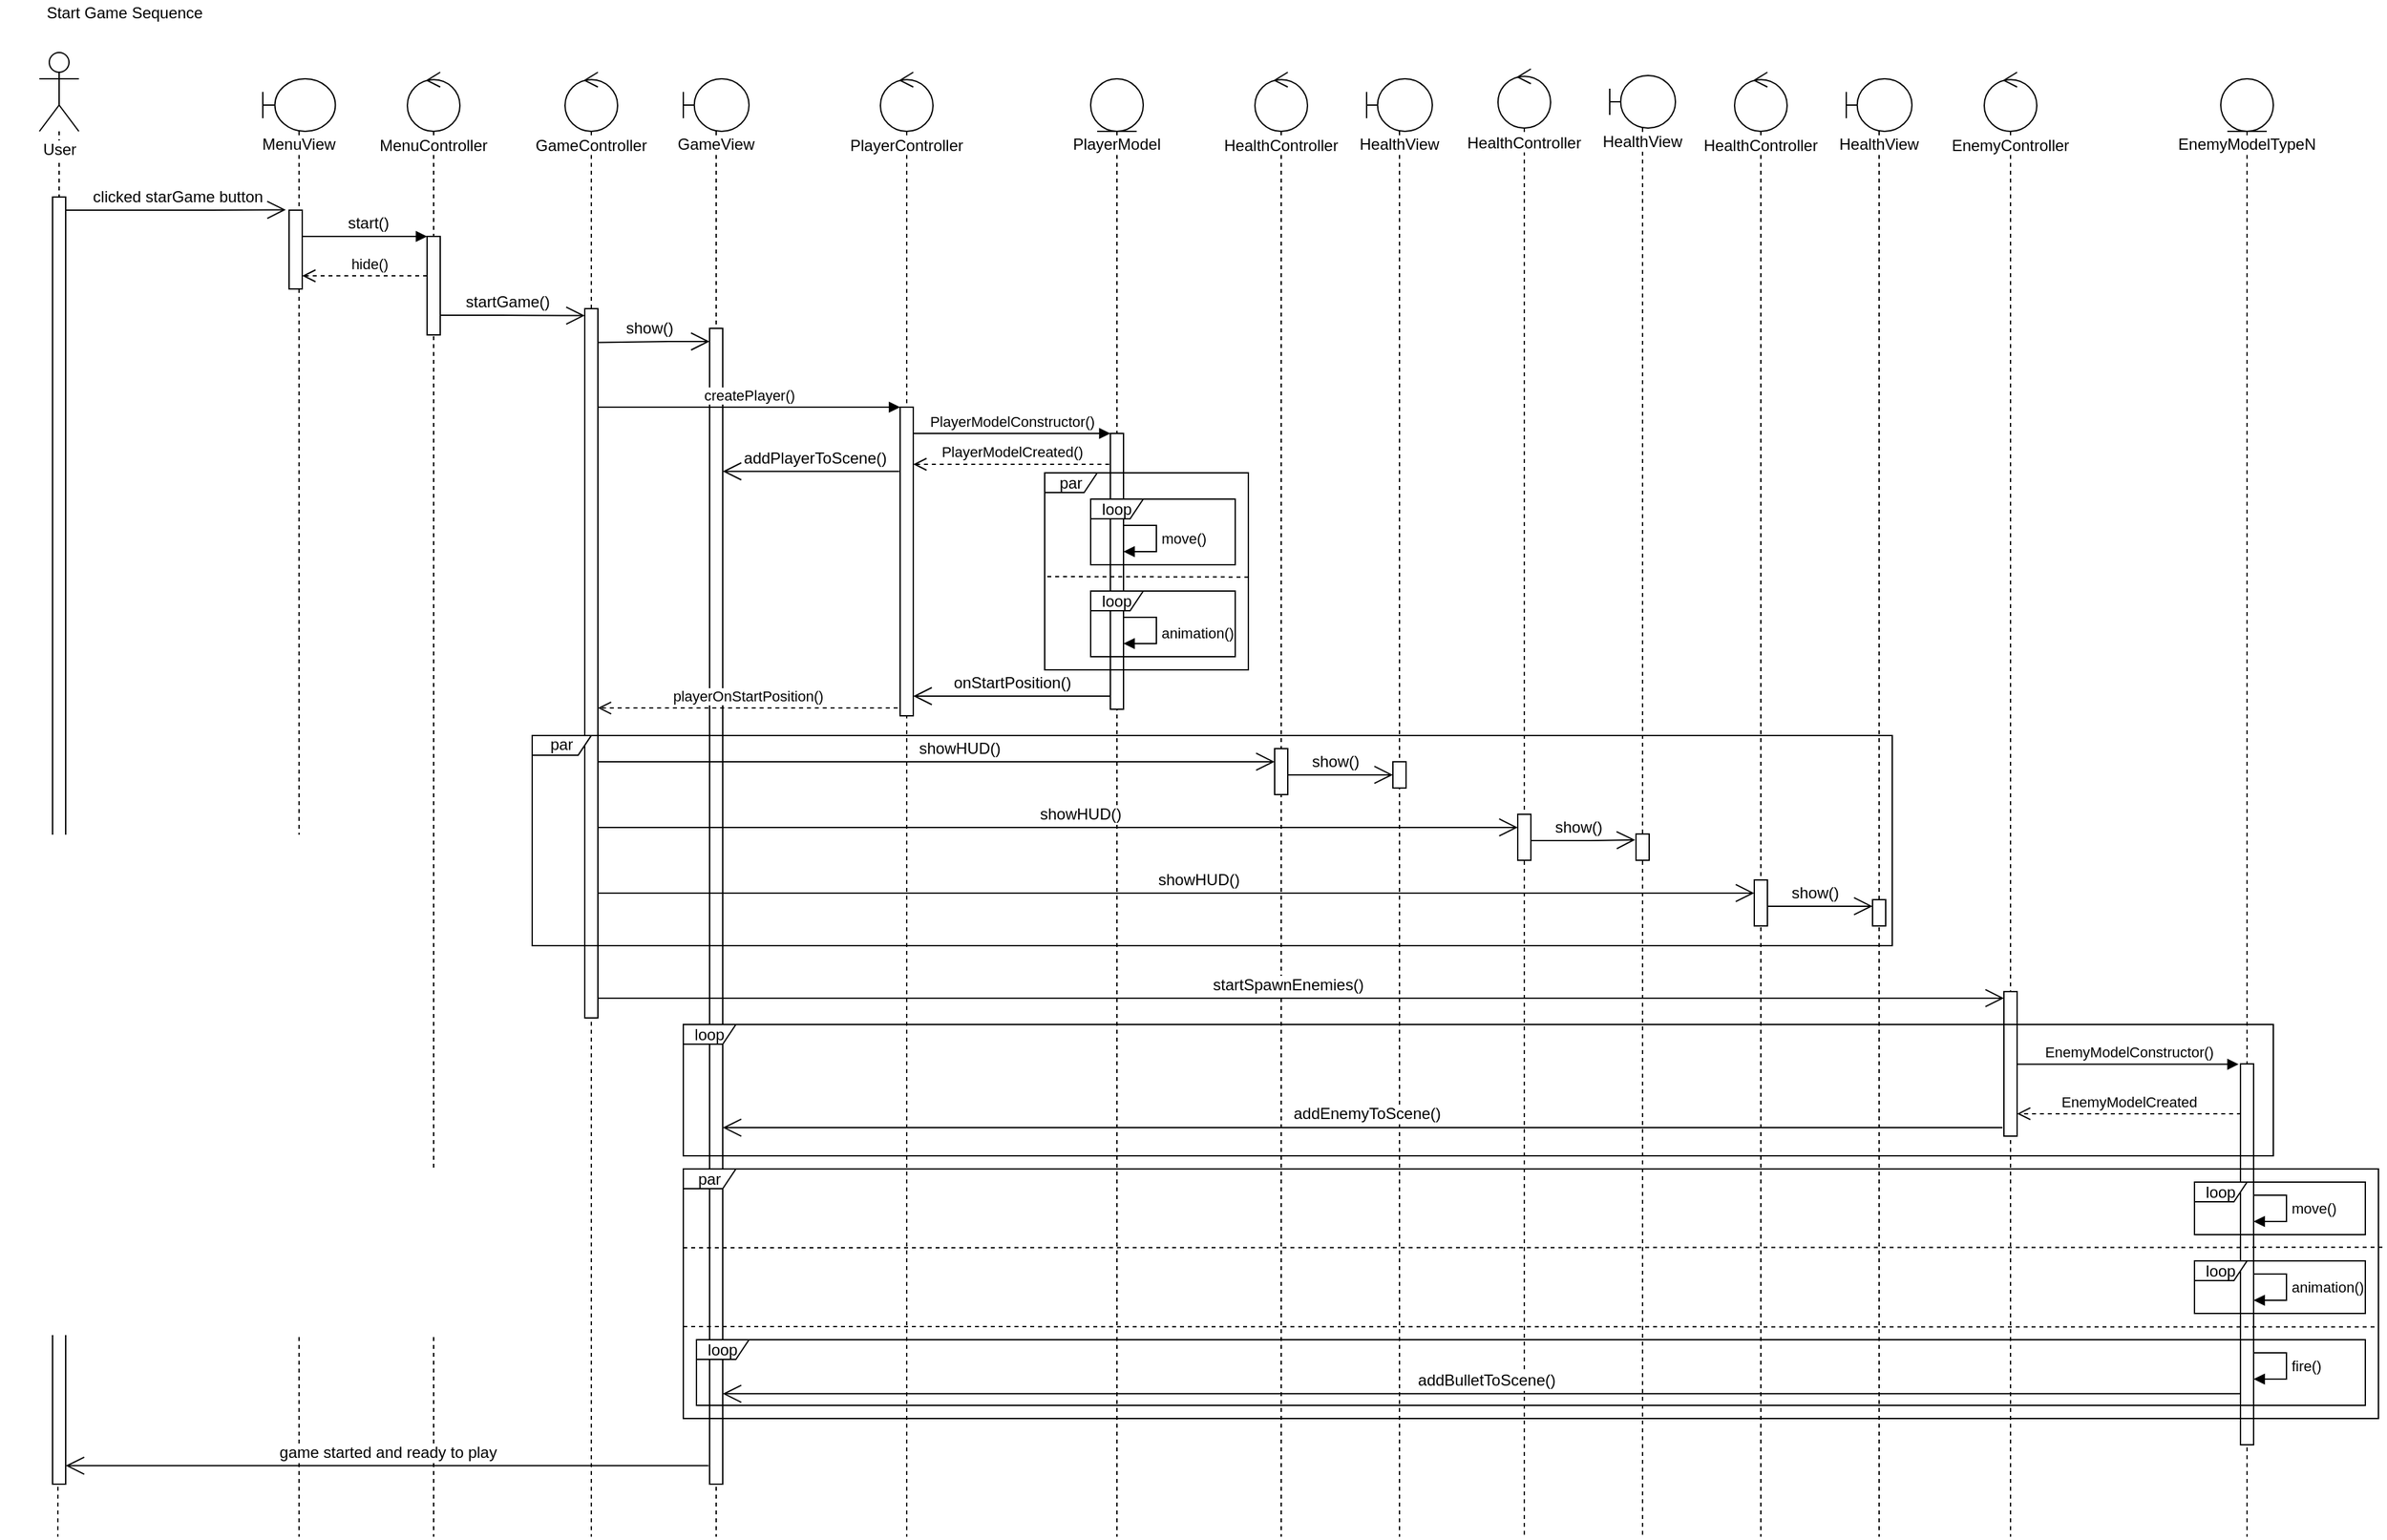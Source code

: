<mxfile version="12.9.3" type="device"><diagram id="FApLBuctHv0jkqB-U0AW" name="Page-1"><mxGraphModel dx="807" dy="2151" grid="1" gridSize="10" guides="1" tooltips="1" connect="1" arrows="1" fold="1" page="1" pageScale="1" pageWidth="2336" pageHeight="1654" math="0" shadow="0"><root><mxCell id="0"/><mxCell id="1" parent="0"/><mxCell id="b0Om3lH0AAuhC1l0Vly2-51" value="Start Game Sequence" style="text;html=1;strokeColor=none;fillColor=none;align=center;verticalAlign=middle;whiteSpace=wrap;rounded=0;" parent="1" vertex="1"><mxGeometry x="261" y="-1412" width="190" height="20" as="geometry"/></mxCell><mxCell id="b0Om3lH0AAuhC1l0Vly2-155" style="edgeStyle=orthogonalEdgeStyle;rounded=0;orthogonalLoop=1;jettySize=auto;html=1;endArrow=none;endFill=0;dashed=1;" parent="1" source="b0Om3lH0AAuhC1l0Vly2-52" edge="1"><mxGeometry relative="1" as="geometry"><mxPoint x="305" y="-242" as="targetPoint"/></mxGeometry></mxCell><mxCell id="b0Om3lH0AAuhC1l0Vly2-52" value="User" style="shape=umlActor;verticalLabelPosition=bottom;labelBackgroundColor=#ffffff;verticalAlign=top;html=1;outlineConnect=0;" parent="1" vertex="1"><mxGeometry x="291" y="-1372" width="30" height="60" as="geometry"/></mxCell><mxCell id="b0Om3lH0AAuhC1l0Vly2-157" value="MenuView" style="shape=umlLifeline;participant=umlBoundary;perimeter=lifelinePerimeter;whiteSpace=wrap;html=1;container=1;collapsible=0;recursiveResize=0;verticalAlign=top;spacingTop=36;labelBackgroundColor=#ffffff;outlineConnect=0;" parent="1" vertex="1"><mxGeometry x="461" y="-1352" width="55.22" height="1110" as="geometry"/></mxCell><mxCell id="b0Om3lH0AAuhC1l0Vly2-158" value="" style="html=1;points=[];perimeter=orthogonalPerimeter;" parent="1" vertex="1"><mxGeometry x="301" y="-1262" width="10" height="980" as="geometry"/></mxCell><mxCell id="b0Om3lH0AAuhC1l0Vly2-161" value="MenuController" style="shape=umlLifeline;participant=umlControl;perimeter=lifelinePerimeter;whiteSpace=wrap;html=1;container=1;collapsible=0;recursiveResize=0;verticalAlign=top;spacingTop=42;labelBackgroundColor=#ffffff;outlineConnect=0;size=45;labelBorderColor=none;" parent="1" vertex="1"><mxGeometry x="571" y="-1357" width="40" height="1115" as="geometry"/></mxCell><mxCell id="b0Om3lH0AAuhC1l0Vly2-170" value="" style="html=1;points=[];perimeter=orthogonalPerimeter;" parent="b0Om3lH0AAuhC1l0Vly2-161" vertex="1"><mxGeometry x="15" y="125" width="10" height="75" as="geometry"/></mxCell><mxCell id="b0Om3lH0AAuhC1l0Vly2-169" value="" style="endArrow=open;endFill=1;endSize=12;html=1;entryX=-0.252;entryY=-0.005;entryDx=0;entryDy=0;entryPerimeter=0;" parent="1" target="b0Om3lH0AAuhC1l0Vly2-173" edge="1"><mxGeometry width="160" relative="1" as="geometry"><mxPoint x="311" y="-1252" as="sourcePoint"/><mxPoint x="431" y="-1252" as="targetPoint"/><Array as="points"><mxPoint x="411" y="-1252"/></Array></mxGeometry></mxCell><mxCell id="b0Om3lH0AAuhC1l0Vly2-179" value="&lt;span style=&quot;&quot;&gt;clicked starGame button&lt;br&gt;&lt;/span&gt;" style="text;html=1;align=center;verticalAlign=middle;resizable=0;points=[];labelBackgroundColor=none;" parent="b0Om3lH0AAuhC1l0Vly2-169" vertex="1" connectable="0"><mxGeometry x="-0.08" y="2" relative="1" as="geometry"><mxPoint x="7.86" y="-7.86" as="offset"/></mxGeometry></mxCell><mxCell id="b0Om3lH0AAuhC1l0Vly2-173" value="" style="html=1;points=[];perimeter=orthogonalPerimeter;" parent="1" vertex="1"><mxGeometry x="481" y="-1252" width="10" height="60" as="geometry"/></mxCell><mxCell id="b0Om3lH0AAuhC1l0Vly2-175" value="" style="html=1;verticalAlign=bottom;endArrow=block;entryX=0;entryY=0;" parent="1" source="b0Om3lH0AAuhC1l0Vly2-173" target="b0Om3lH0AAuhC1l0Vly2-170" edge="1"><mxGeometry relative="1" as="geometry"><mxPoint x="516" y="-1232" as="sourcePoint"/></mxGeometry></mxCell><mxCell id="b0Om3lH0AAuhC1l0Vly2-176" value="start()" style="text;html=1;align=center;verticalAlign=middle;resizable=0;points=[];autosize=1;" parent="1" vertex="1"><mxGeometry x="516" y="-1252" width="50" height="20" as="geometry"/></mxCell><mxCell id="b0Om3lH0AAuhC1l0Vly2-172" value="hide()" style="html=1;verticalAlign=bottom;endArrow=open;dashed=1;endSize=8;" parent="1" source="b0Om3lH0AAuhC1l0Vly2-170" target="b0Om3lH0AAuhC1l0Vly2-173" edge="1"><mxGeometry x="-0.064" relative="1" as="geometry"><mxPoint x="516" y="-1156" as="targetPoint"/><Array as="points"><mxPoint x="561" y="-1202"/></Array><mxPoint as="offset"/></mxGeometry></mxCell><mxCell id="b0Om3lH0AAuhC1l0Vly2-177" value="GameController" style="shape=umlLifeline;participant=umlControl;perimeter=lifelinePerimeter;whiteSpace=wrap;html=1;container=1;collapsible=0;recursiveResize=0;verticalAlign=top;spacingTop=42;labelBackgroundColor=#ffffff;outlineConnect=0;size=45;" parent="1" vertex="1"><mxGeometry x="691" y="-1357" width="40" height="1115" as="geometry"/></mxCell><mxCell id="b0Om3lH0AAuhC1l0Vly2-178" value="" style="html=1;points=[];perimeter=orthogonalPerimeter;" parent="b0Om3lH0AAuhC1l0Vly2-177" vertex="1"><mxGeometry x="15" y="180" width="10" height="540" as="geometry"/></mxCell><mxCell id="b0Om3lH0AAuhC1l0Vly2-184" value="" style="endArrow=open;endFill=1;endSize=12;html=1;" parent="1" source="b0Om3lH0AAuhC1l0Vly2-170" target="b0Om3lH0AAuhC1l0Vly2-178" edge="1"><mxGeometry width="160" relative="1" as="geometry"><mxPoint x="598.52" y="-1171.7" as="sourcePoint"/><mxPoint x="766.0" y="-1172" as="targetPoint"/><Array as="points"><mxPoint x="651" y="-1172"/><mxPoint x="698.52" y="-1171.7"/></Array></mxGeometry></mxCell><mxCell id="b0Om3lH0AAuhC1l0Vly2-185" value="&lt;span style=&quot;background-color: rgb(248 , 249 , 250)&quot;&gt;&lt;br&gt;&lt;/span&gt;" style="text;html=1;align=center;verticalAlign=middle;resizable=0;points=[];labelBackgroundColor=#ffffff;" parent="b0Om3lH0AAuhC1l0Vly2-184" vertex="1" connectable="0"><mxGeometry x="-0.08" y="2" relative="1" as="geometry"><mxPoint x="7.86" y="-7.86" as="offset"/></mxGeometry></mxCell><mxCell id="b0Om3lH0AAuhC1l0Vly2-186" value="startGame()" style="text;html=1;align=center;verticalAlign=middle;resizable=0;points=[];labelBackgroundColor=#ffffff;" parent="b0Om3lH0AAuhC1l0Vly2-184" vertex="1" connectable="0"><mxGeometry x="-0.002" y="-4" relative="1" as="geometry"><mxPoint x="-4" y="-14" as="offset"/></mxGeometry></mxCell><mxCell id="b0Om3lH0AAuhC1l0Vly2-187" value="GameView" style="shape=umlLifeline;participant=umlBoundary;perimeter=lifelinePerimeter;whiteSpace=wrap;html=1;container=1;collapsible=0;recursiveResize=0;verticalAlign=top;spacingTop=36;labelBackgroundColor=#ffffff;outlineConnect=0;" parent="1" vertex="1"><mxGeometry x="781" y="-1352" width="50" height="1110" as="geometry"/></mxCell><mxCell id="b0Om3lH0AAuhC1l0Vly2-188" value="" style="endArrow=open;endFill=1;endSize=12;html=1;exitX=1.003;exitY=0.486;exitDx=0;exitDy=0;exitPerimeter=0;" parent="b0Om3lH0AAuhC1l0Vly2-187" edge="1"><mxGeometry width="160" relative="1" as="geometry"><mxPoint x="-65.0" y="200.75" as="sourcePoint"/><mxPoint x="20" y="200" as="targetPoint"/><Array as="points"><mxPoint x="-10.03" y="200"/></Array></mxGeometry></mxCell><mxCell id="b0Om3lH0AAuhC1l0Vly2-189" value="&lt;span style=&quot;background-color: rgb(248 , 249 , 250)&quot;&gt;&lt;br&gt;&lt;/span&gt;" style="text;html=1;align=center;verticalAlign=middle;resizable=0;points=[];labelBackgroundColor=#ffffff;" parent="b0Om3lH0AAuhC1l0Vly2-188" vertex="1" connectable="0"><mxGeometry x="-0.08" y="2" relative="1" as="geometry"><mxPoint x="7.86" y="-7.86" as="offset"/></mxGeometry></mxCell><mxCell id="b0Om3lH0AAuhC1l0Vly2-190" value="show()" style="text;html=1;align=center;verticalAlign=middle;resizable=0;points=[];labelBackgroundColor=#ffffff;" parent="b0Om3lH0AAuhC1l0Vly2-188" vertex="1" connectable="0"><mxGeometry x="-0.002" y="-4" relative="1" as="geometry"><mxPoint x="-4" y="-14" as="offset"/></mxGeometry></mxCell><mxCell id="b0Om3lH0AAuhC1l0Vly2-191" value="" style="html=1;points=[];perimeter=orthogonalPerimeter;" parent="b0Om3lH0AAuhC1l0Vly2-187" vertex="1"><mxGeometry x="20" y="190" width="10" height="880" as="geometry"/></mxCell><mxCell id="ESowUpHubHPviY143iFH-1" value="PlayerController" style="shape=umlLifeline;participant=umlControl;perimeter=lifelinePerimeter;whiteSpace=wrap;html=1;container=1;collapsible=0;recursiveResize=0;verticalAlign=top;spacingTop=42;labelBackgroundColor=#ffffff;outlineConnect=0;size=45;" parent="1" vertex="1"><mxGeometry x="931" y="-1357" width="40" height="1115" as="geometry"/></mxCell><mxCell id="ESowUpHubHPviY143iFH-3" value="" style="html=1;points=[];perimeter=orthogonalPerimeter;" parent="ESowUpHubHPviY143iFH-1" vertex="1"><mxGeometry x="15" y="255" width="10" height="235" as="geometry"/></mxCell><mxCell id="ESowUpHubHPviY143iFH-4" value="createPlayer()" style="html=1;verticalAlign=bottom;endArrow=block;entryX=0;entryY=0;" parent="1" source="b0Om3lH0AAuhC1l0Vly2-178" target="ESowUpHubHPviY143iFH-3" edge="1"><mxGeometry relative="1" as="geometry"><mxPoint x="841" y="-1042" as="sourcePoint"/></mxGeometry></mxCell><mxCell id="ESowUpHubHPviY143iFH-6" value="PlayerModel" style="shape=umlLifeline;participant=umlEntity;perimeter=lifelinePerimeter;whiteSpace=wrap;html=1;container=1;collapsible=0;recursiveResize=0;verticalAlign=top;spacingTop=36;labelBackgroundColor=#ffffff;outlineConnect=0;" parent="1" vertex="1"><mxGeometry x="1091" y="-1352" width="40" height="1110" as="geometry"/></mxCell><mxCell id="ESowUpHubHPviY143iFH-7" value="" style="html=1;points=[];perimeter=orthogonalPerimeter;" parent="ESowUpHubHPviY143iFH-6" vertex="1"><mxGeometry x="15" y="270" width="10" height="210" as="geometry"/></mxCell><mxCell id="ESowUpHubHPviY143iFH-20" value="move()" style="edgeStyle=orthogonalEdgeStyle;html=1;align=left;spacingLeft=2;endArrow=block;rounded=0;" parent="ESowUpHubHPviY143iFH-6" source="ESowUpHubHPviY143iFH-7" target="ESowUpHubHPviY143iFH-7" edge="1"><mxGeometry relative="1" as="geometry"><mxPoint x="60" y="307" as="sourcePoint"/><Array as="points"><mxPoint x="50" y="340"/><mxPoint x="50" y="360"/></Array><mxPoint x="65" y="327" as="targetPoint"/></mxGeometry></mxCell><mxCell id="Hu7cH6AP-pUMnZUbgG2v-31" value="animation()" style="edgeStyle=orthogonalEdgeStyle;html=1;align=left;spacingLeft=2;endArrow=block;rounded=0;" parent="ESowUpHubHPviY143iFH-6" source="ESowUpHubHPviY143iFH-7" target="ESowUpHubHPviY143iFH-7" edge="1"><mxGeometry x="0.048" relative="1" as="geometry"><mxPoint x="30" y="337" as="sourcePoint"/><Array as="points"><mxPoint x="50" y="410"/><mxPoint x="50" y="430"/></Array><mxPoint x="30" y="355" as="targetPoint"/><mxPoint as="offset"/></mxGeometry></mxCell><mxCell id="ESowUpHubHPviY143iFH-8" value="PlayerModelConstructor()" style="html=1;verticalAlign=bottom;endArrow=block;entryX=0;entryY=0;" parent="1" source="ESowUpHubHPviY143iFH-3" target="ESowUpHubHPviY143iFH-7" edge="1"><mxGeometry relative="1" as="geometry"><mxPoint x="946" y="-1082" as="sourcePoint"/></mxGeometry></mxCell><mxCell id="ESowUpHubHPviY143iFH-9" value="PlayerModelCreated()" style="html=1;verticalAlign=bottom;endArrow=open;dashed=1;endSize=8;exitX=0.118;exitY=-0.048;exitDx=0;exitDy=0;exitPerimeter=0;" parent="1" target="ESowUpHubHPviY143iFH-3" edge="1"><mxGeometry relative="1" as="geometry"><mxPoint x="946" y="-1006" as="targetPoint"/><mxPoint x="1105.16" y="-1058.504" as="sourcePoint"/></mxGeometry></mxCell><mxCell id="ESowUpHubHPviY143iFH-10" value="" style="endArrow=open;endFill=1;endSize=12;html=1;exitX=-0.065;exitY=0.208;exitDx=0;exitDy=0;exitPerimeter=0;" parent="1" source="ESowUpHubHPviY143iFH-3" target="b0Om3lH0AAuhC1l0Vly2-191" edge="1"><mxGeometry width="160" relative="1" as="geometry"><mxPoint x="821" y="-1031.25" as="sourcePoint"/><mxPoint x="811" y="-1035" as="targetPoint"/><Array as="points"/></mxGeometry></mxCell><mxCell id="ESowUpHubHPviY143iFH-11" value="&lt;span style=&quot;background-color: rgb(248 , 249 , 250)&quot;&gt;&lt;br&gt;&lt;/span&gt;" style="text;html=1;align=center;verticalAlign=middle;resizable=0;points=[];labelBackgroundColor=#ffffff;" parent="ESowUpHubHPviY143iFH-10" vertex="1" connectable="0"><mxGeometry x="-0.08" y="2" relative="1" as="geometry"><mxPoint x="7.86" y="-7.86" as="offset"/></mxGeometry></mxCell><mxCell id="ESowUpHubHPviY143iFH-12" value="addPlayerToScene()" style="text;html=1;align=center;verticalAlign=middle;resizable=0;points=[];labelBackgroundColor=#ffffff;" parent="ESowUpHubHPviY143iFH-10" vertex="1" connectable="0"><mxGeometry x="-0.002" y="-4" relative="1" as="geometry"><mxPoint x="2.0" y="-6.27" as="offset"/></mxGeometry></mxCell><mxCell id="ESowUpHubHPviY143iFH-16" value="" style="endArrow=open;endFill=1;endSize=12;html=1;exitX=0;exitY=0.917;exitDx=0;exitDy=0;exitPerimeter=0;" parent="1" edge="1"><mxGeometry width="160" relative="1" as="geometry"><mxPoint x="1106" y="-882" as="sourcePoint"/><mxPoint x="956" y="-882" as="targetPoint"/><Array as="points"/></mxGeometry></mxCell><mxCell id="ESowUpHubHPviY143iFH-17" value="&lt;span style=&quot;background-color: rgb(248 , 249 , 250)&quot;&gt;&lt;br&gt;&lt;/span&gt;" style="text;html=1;align=center;verticalAlign=middle;resizable=0;points=[];labelBackgroundColor=#ffffff;" parent="ESowUpHubHPviY143iFH-16" vertex="1" connectable="0"><mxGeometry x="-0.08" y="2" relative="1" as="geometry"><mxPoint x="7.86" y="-7.86" as="offset"/></mxGeometry></mxCell><mxCell id="ESowUpHubHPviY143iFH-18" value="onStartPosition()" style="text;html=1;align=center;verticalAlign=middle;resizable=0;points=[];labelBackgroundColor=#ffffff;" parent="ESowUpHubHPviY143iFH-16" vertex="1" connectable="0"><mxGeometry x="-0.002" y="-4" relative="1" as="geometry"><mxPoint x="-0.45" y="-6" as="offset"/></mxGeometry></mxCell><mxCell id="ESowUpHubHPviY143iFH-5" value="playerOnStartPosition()" style="html=1;verticalAlign=bottom;endArrow=open;dashed=1;endSize=8;exitX=-0.19;exitY=0.959;exitDx=0;exitDy=0;exitPerimeter=0;" parent="1" edge="1"><mxGeometry relative="1" as="geometry"><mxPoint x="716" y="-872.985" as="targetPoint"/><mxPoint x="944.1" y="-872.985" as="sourcePoint"/></mxGeometry></mxCell><mxCell id="ESowUpHubHPviY143iFH-22" value="HealthController" style="shape=umlLifeline;participant=umlControl;perimeter=lifelinePerimeter;whiteSpace=wrap;html=1;container=1;collapsible=0;recursiveResize=0;verticalAlign=top;spacingTop=42;labelBackgroundColor=#ffffff;outlineConnect=0;size=45;" parent="1" vertex="1"><mxGeometry x="1216" y="-1357" width="40" height="1115" as="geometry"/></mxCell><mxCell id="ESowUpHubHPviY143iFH-23" value="" style="html=1;points=[];perimeter=orthogonalPerimeter;" parent="ESowUpHubHPviY143iFH-22" vertex="1"><mxGeometry x="15" y="514.96" width="10" height="35" as="geometry"/></mxCell><mxCell id="ESowUpHubHPviY143iFH-24" value="HealthView" style="shape=umlLifeline;participant=umlBoundary;perimeter=lifelinePerimeter;whiteSpace=wrap;html=1;container=1;collapsible=0;recursiveResize=0;verticalAlign=top;spacingTop=36;labelBackgroundColor=#ffffff;outlineConnect=0;" parent="1" vertex="1"><mxGeometry x="1301" y="-1352" width="50" height="1110" as="geometry"/></mxCell><mxCell id="ESowUpHubHPviY143iFH-29" value="" style="html=1;points=[];perimeter=orthogonalPerimeter;" parent="ESowUpHubHPviY143iFH-24" vertex="1"><mxGeometry x="20" y="519.96" width="10" height="20" as="geometry"/></mxCell><mxCell id="ESowUpHubHPviY143iFH-30" value="" style="endArrow=open;endFill=1;endSize=12;html=1;" parent="1" target="ESowUpHubHPviY143iFH-23" edge="1"><mxGeometry width="160" relative="1" as="geometry"><mxPoint x="716" y="-832.04" as="sourcePoint"/><mxPoint x="806" y="-832.04" as="targetPoint"/><Array as="points"><mxPoint x="775.97" y="-832.04"/></Array></mxGeometry></mxCell><mxCell id="ESowUpHubHPviY143iFH-31" value="&lt;span style=&quot;background-color: rgb(248 , 249 , 250)&quot;&gt;&lt;br&gt;&lt;/span&gt;" style="text;html=1;align=center;verticalAlign=middle;resizable=0;points=[];labelBackgroundColor=#ffffff;" parent="ESowUpHubHPviY143iFH-30" vertex="1" connectable="0"><mxGeometry x="-0.08" y="2" relative="1" as="geometry"><mxPoint x="7.86" y="-7.86" as="offset"/></mxGeometry></mxCell><mxCell id="ESowUpHubHPviY143iFH-32" value="showHUD()" style="text;html=1;align=center;verticalAlign=middle;resizable=0;points=[];labelBackgroundColor=#ffffff;" parent="ESowUpHubHPviY143iFH-30" vertex="1" connectable="0"><mxGeometry x="-0.002" y="-4" relative="1" as="geometry"><mxPoint x="17.5" y="-14" as="offset"/></mxGeometry></mxCell><mxCell id="ESowUpHubHPviY143iFH-33" value="" style="endArrow=open;endFill=1;endSize=12;html=1;" parent="1" target="ESowUpHubHPviY143iFH-29" edge="1"><mxGeometry width="160" relative="1" as="geometry"><mxPoint x="1241" y="-822.04" as="sourcePoint"/><mxPoint x="1311" y="-822.04" as="targetPoint"/><Array as="points"><mxPoint x="1295.97" y="-822.04"/></Array></mxGeometry></mxCell><mxCell id="ESowUpHubHPviY143iFH-34" value="&lt;span style=&quot;background-color: rgb(248 , 249 , 250)&quot;&gt;&lt;br&gt;&lt;/span&gt;" style="text;html=1;align=center;verticalAlign=middle;resizable=0;points=[];labelBackgroundColor=#ffffff;" parent="ESowUpHubHPviY143iFH-33" vertex="1" connectable="0"><mxGeometry x="-0.08" y="2" relative="1" as="geometry"><mxPoint x="7.86" y="-7.86" as="offset"/></mxGeometry></mxCell><mxCell id="ESowUpHubHPviY143iFH-35" value="show()" style="text;html=1;align=center;verticalAlign=middle;resizable=0;points=[];labelBackgroundColor=#ffffff;" parent="ESowUpHubHPviY143iFH-33" vertex="1" connectable="0"><mxGeometry x="-0.002" y="-4" relative="1" as="geometry"><mxPoint x="-4" y="-14" as="offset"/></mxGeometry></mxCell><mxCell id="ESowUpHubHPviY143iFH-39" value="HealthController" style="shape=umlLifeline;participant=umlControl;perimeter=lifelinePerimeter;whiteSpace=wrap;html=1;container=1;collapsible=0;recursiveResize=0;verticalAlign=top;spacingTop=42;labelBackgroundColor=#ffffff;outlineConnect=0;size=45;" parent="1" vertex="1"><mxGeometry x="1401" y="-1359.5" width="40" height="1117.5" as="geometry"/></mxCell><mxCell id="ESowUpHubHPviY143iFH-40" value="" style="html=1;points=[];perimeter=orthogonalPerimeter;" parent="ESowUpHubHPviY143iFH-39" vertex="1"><mxGeometry x="15" y="567.46" width="10" height="35" as="geometry"/></mxCell><mxCell id="ESowUpHubHPviY143iFH-41" value="HealthView" style="shape=umlLifeline;participant=umlBoundary;perimeter=lifelinePerimeter;whiteSpace=wrap;html=1;container=1;collapsible=0;recursiveResize=0;verticalAlign=top;spacingTop=36;labelBackgroundColor=#ffffff;outlineConnect=0;" parent="1" vertex="1"><mxGeometry x="1486" y="-1354.5" width="50" height="1112.5" as="geometry"/></mxCell><mxCell id="ESowUpHubHPviY143iFH-43" value="HealthController" style="shape=umlLifeline;participant=umlControl;perimeter=lifelinePerimeter;whiteSpace=wrap;html=1;container=1;collapsible=0;recursiveResize=0;verticalAlign=top;spacingTop=42;labelBackgroundColor=#ffffff;outlineConnect=0;size=45;" parent="1" vertex="1"><mxGeometry x="1581" y="-1357" width="40" height="1115" as="geometry"/></mxCell><mxCell id="ESowUpHubHPviY143iFH-44" value="" style="html=1;points=[];perimeter=orthogonalPerimeter;" parent="ESowUpHubHPviY143iFH-43" vertex="1"><mxGeometry x="15" y="614.96" width="10" height="35" as="geometry"/></mxCell><mxCell id="ESowUpHubHPviY143iFH-45" value="HealthView" style="shape=umlLifeline;participant=umlBoundary;perimeter=lifelinePerimeter;whiteSpace=wrap;html=1;container=1;collapsible=0;recursiveResize=0;verticalAlign=top;spacingTop=36;labelBackgroundColor=#ffffff;outlineConnect=0;" parent="1" vertex="1"><mxGeometry x="1666" y="-1352" width="50" height="1110" as="geometry"/></mxCell><mxCell id="ESowUpHubHPviY143iFH-46" value="" style="html=1;points=[];perimeter=orthogonalPerimeter;" parent="ESowUpHubHPviY143iFH-45" vertex="1"><mxGeometry x="20" y="624.96" width="10" height="20" as="geometry"/></mxCell><mxCell id="ESowUpHubHPviY143iFH-51" value="" style="endArrow=open;endFill=1;endSize=12;html=1;" parent="1" target="ESowUpHubHPviY143iFH-40" edge="1"><mxGeometry width="160" relative="1" as="geometry"><mxPoint x="716" y="-782.04" as="sourcePoint"/><mxPoint x="1236" y="-782.04" as="targetPoint"/><Array as="points"><mxPoint x="780.97" y="-782.04"/></Array></mxGeometry></mxCell><mxCell id="ESowUpHubHPviY143iFH-52" value="&lt;span style=&quot;background-color: rgb(248 , 249 , 250)&quot;&gt;&lt;br&gt;&lt;/span&gt;" style="text;html=1;align=center;verticalAlign=middle;resizable=0;points=[];labelBackgroundColor=#ffffff;" parent="ESowUpHubHPviY143iFH-51" vertex="1" connectable="0"><mxGeometry x="-0.08" y="2" relative="1" as="geometry"><mxPoint x="7.86" y="-7.86" as="offset"/></mxGeometry></mxCell><mxCell id="ESowUpHubHPviY143iFH-53" value="showHUD()" style="text;html=1;align=center;verticalAlign=middle;resizable=0;points=[];labelBackgroundColor=#ffffff;" parent="ESowUpHubHPviY143iFH-51" vertex="1" connectable="0"><mxGeometry x="-0.002" y="-4" relative="1" as="geometry"><mxPoint x="17.5" y="-14" as="offset"/></mxGeometry></mxCell><mxCell id="ESowUpHubHPviY143iFH-54" value="" style="endArrow=open;endFill=1;endSize=12;html=1;" parent="1" target="ESowUpHubHPviY143iFH-44" edge="1"><mxGeometry width="160" relative="1" as="geometry"><mxPoint x="716" y="-732.04" as="sourcePoint"/><mxPoint x="1241" y="-732.04" as="targetPoint"/><Array as="points"><mxPoint x="785.97" y="-732.04"/></Array></mxGeometry></mxCell><mxCell id="ESowUpHubHPviY143iFH-55" value="&lt;span style=&quot;background-color: rgb(248 , 249 , 250)&quot;&gt;&lt;br&gt;&lt;/span&gt;" style="text;html=1;align=center;verticalAlign=middle;resizable=0;points=[];labelBackgroundColor=#ffffff;" parent="ESowUpHubHPviY143iFH-54" vertex="1" connectable="0"><mxGeometry x="-0.08" y="2" relative="1" as="geometry"><mxPoint x="7.86" y="-7.86" as="offset"/></mxGeometry></mxCell><mxCell id="ESowUpHubHPviY143iFH-56" value="showHUD()" style="text;html=1;align=center;verticalAlign=middle;resizable=0;points=[];labelBackgroundColor=#ffffff;" parent="ESowUpHubHPviY143iFH-54" vertex="1" connectable="0"><mxGeometry x="-0.002" y="-4" relative="1" as="geometry"><mxPoint x="17.5" y="-14" as="offset"/></mxGeometry></mxCell><mxCell id="Hu7cH6AP-pUMnZUbgG2v-1" value="" style="endArrow=open;endFill=1;endSize=12;html=1;entryX=-0.063;entryY=0.225;entryDx=0;entryDy=0;entryPerimeter=0;" parent="1" source="ESowUpHubHPviY143iFH-40" target="ESowUpHubHPviY143iFH-42" edge="1"><mxGeometry width="160" relative="1" as="geometry"><mxPoint x="1431" y="-772.04" as="sourcePoint"/><mxPoint x="1511" y="-772.04" as="targetPoint"/><Array as="points"><mxPoint x="1471" y="-772.04"/></Array></mxGeometry></mxCell><mxCell id="Hu7cH6AP-pUMnZUbgG2v-2" value="&lt;span style=&quot;background-color: rgb(248 , 249 , 250)&quot;&gt;&lt;br&gt;&lt;/span&gt;" style="text;html=1;align=center;verticalAlign=middle;resizable=0;points=[];labelBackgroundColor=#ffffff;" parent="Hu7cH6AP-pUMnZUbgG2v-1" vertex="1" connectable="0"><mxGeometry x="-0.08" y="2" relative="1" as="geometry"><mxPoint x="7.86" y="-7.86" as="offset"/></mxGeometry></mxCell><mxCell id="Hu7cH6AP-pUMnZUbgG2v-3" value="show()" style="text;html=1;align=center;verticalAlign=middle;resizable=0;points=[];labelBackgroundColor=#ffffff;" parent="Hu7cH6AP-pUMnZUbgG2v-1" vertex="1" connectable="0"><mxGeometry x="-0.002" y="-4" relative="1" as="geometry"><mxPoint x="-4" y="-14" as="offset"/></mxGeometry></mxCell><mxCell id="Hu7cH6AP-pUMnZUbgG2v-4" value="" style="endArrow=open;endFill=1;endSize=12;html=1;" parent="1" source="ESowUpHubHPviY143iFH-44" target="ESowUpHubHPviY143iFH-46" edge="1"><mxGeometry width="160" relative="1" as="geometry"><mxPoint x="1606" y="-722.04" as="sourcePoint"/><mxPoint x="1686" y="-722.04" as="targetPoint"/><Array as="points"><mxPoint x="1660.97" y="-722.04"/></Array></mxGeometry></mxCell><mxCell id="Hu7cH6AP-pUMnZUbgG2v-5" value="&lt;span style=&quot;background-color: rgb(248 , 249 , 250)&quot;&gt;&lt;br&gt;&lt;/span&gt;" style="text;html=1;align=center;verticalAlign=middle;resizable=0;points=[];labelBackgroundColor=#ffffff;" parent="Hu7cH6AP-pUMnZUbgG2v-4" vertex="1" connectable="0"><mxGeometry x="-0.08" y="2" relative="1" as="geometry"><mxPoint x="7.86" y="-7.86" as="offset"/></mxGeometry></mxCell><mxCell id="Hu7cH6AP-pUMnZUbgG2v-6" value="show()" style="text;html=1;align=center;verticalAlign=middle;resizable=0;points=[];labelBackgroundColor=#ffffff;" parent="Hu7cH6AP-pUMnZUbgG2v-4" vertex="1" connectable="0"><mxGeometry x="-0.002" y="-4" relative="1" as="geometry"><mxPoint x="-4" y="-14" as="offset"/></mxGeometry></mxCell><mxCell id="ESowUpHubHPviY143iFH-42" value="" style="html=1;points=[];perimeter=orthogonalPerimeter;" parent="1" vertex="1"><mxGeometry x="1506" y="-777.04" width="10" height="20" as="geometry"/></mxCell><mxCell id="Hu7cH6AP-pUMnZUbgG2v-10" value="par" style="shape=umlFrame;whiteSpace=wrap;html=1;width=45;height=15;" parent="1" vertex="1"><mxGeometry x="666" y="-852.04" width="1035" height="160" as="geometry"/></mxCell><mxCell id="Hu7cH6AP-pUMnZUbgG2v-12" value="EnemyController" style="shape=umlLifeline;participant=umlControl;perimeter=lifelinePerimeter;whiteSpace=wrap;html=1;container=1;collapsible=0;recursiveResize=0;verticalAlign=top;spacingTop=42;labelBackgroundColor=#ffffff;outlineConnect=0;size=45;" parent="1" vertex="1"><mxGeometry x="1771" y="-1357" width="40" height="1115" as="geometry"/></mxCell><mxCell id="Hu7cH6AP-pUMnZUbgG2v-13" value="" style="html=1;points=[];perimeter=orthogonalPerimeter;" parent="Hu7cH6AP-pUMnZUbgG2v-12" vertex="1"><mxGeometry x="15" y="699.96" width="10" height="110.04" as="geometry"/></mxCell><mxCell id="Hu7cH6AP-pUMnZUbgG2v-14" value="EnemyModelTypeN" style="shape=umlLifeline;participant=umlEntity;perimeter=lifelinePerimeter;whiteSpace=wrap;html=1;container=1;collapsible=0;recursiveResize=0;verticalAlign=top;spacingTop=36;labelBackgroundColor=#ffffff;outlineConnect=0;" parent="1" vertex="1"><mxGeometry x="1951" y="-1352" width="40" height="1110" as="geometry"/></mxCell><mxCell id="Hu7cH6AP-pUMnZUbgG2v-20" value="" style="html=1;points=[];perimeter=orthogonalPerimeter;" parent="Hu7cH6AP-pUMnZUbgG2v-14" vertex="1"><mxGeometry x="15" y="750" width="10" height="290" as="geometry"/></mxCell><mxCell id="Hu7cH6AP-pUMnZUbgG2v-24" value="move()" style="edgeStyle=orthogonalEdgeStyle;html=1;align=left;spacingLeft=2;endArrow=block;rounded=0;" parent="Hu7cH6AP-pUMnZUbgG2v-14" source="Hu7cH6AP-pUMnZUbgG2v-20" target="Hu7cH6AP-pUMnZUbgG2v-20" edge="1"><mxGeometry relative="1" as="geometry"><mxPoint x="65" y="799.96" as="sourcePoint"/><Array as="points"><mxPoint x="50" y="850"/><mxPoint x="50" y="870"/></Array><mxPoint x="70" y="819.96" as="targetPoint"/><mxPoint as="offset"/></mxGeometry></mxCell><mxCell id="Hu7cH6AP-pUMnZUbgG2v-29" value="animation()" style="edgeStyle=orthogonalEdgeStyle;html=1;align=left;spacingLeft=2;endArrow=block;rounded=0;" parent="Hu7cH6AP-pUMnZUbgG2v-14" source="Hu7cH6AP-pUMnZUbgG2v-20" target="Hu7cH6AP-pUMnZUbgG2v-20" edge="1"><mxGeometry relative="1" as="geometry"><mxPoint x="31" y="819.96" as="sourcePoint"/><Array as="points"><mxPoint x="50" y="910"/><mxPoint x="50" y="930"/></Array><mxPoint x="31" y="839.959" as="targetPoint"/><mxPoint as="offset"/></mxGeometry></mxCell><mxCell id="Hu7cH6AP-pUMnZUbgG2v-40" value="fire()" style="edgeStyle=orthogonalEdgeStyle;html=1;align=left;spacingLeft=2;endArrow=block;rounded=0;" parent="Hu7cH6AP-pUMnZUbgG2v-14" source="Hu7cH6AP-pUMnZUbgG2v-20" target="Hu7cH6AP-pUMnZUbgG2v-20" edge="1"><mxGeometry x="-0.001" relative="1" as="geometry"><mxPoint x="35" y="949.999" as="sourcePoint"/><Array as="points"><mxPoint x="50" y="970"/><mxPoint x="50" y="990"/></Array><mxPoint x="35" y="969.999" as="targetPoint"/><mxPoint as="offset"/></mxGeometry></mxCell><mxCell id="Hu7cH6AP-pUMnZUbgG2v-17" value="" style="endArrow=open;endFill=1;endSize=12;html=1;" parent="1" target="Hu7cH6AP-pUMnZUbgG2v-13" edge="1"><mxGeometry width="160" relative="1" as="geometry"><mxPoint x="716" y="-652.04" as="sourcePoint"/><mxPoint x="796" y="-652.04" as="targetPoint"/><Array as="points"><mxPoint x="765.97" y="-652.04"/></Array></mxGeometry></mxCell><mxCell id="Hu7cH6AP-pUMnZUbgG2v-18" value="&lt;span style=&quot;background-color: rgb(248 , 249 , 250)&quot;&gt;&lt;br&gt;&lt;/span&gt;" style="text;html=1;align=center;verticalAlign=middle;resizable=0;points=[];labelBackgroundColor=#ffffff;" parent="Hu7cH6AP-pUMnZUbgG2v-17" vertex="1" connectable="0"><mxGeometry x="-0.08" y="2" relative="1" as="geometry"><mxPoint x="7.86" y="-7.86" as="offset"/></mxGeometry></mxCell><mxCell id="Hu7cH6AP-pUMnZUbgG2v-19" value="startSpawnEnemies()" style="text;html=1;align=center;verticalAlign=middle;resizable=0;points=[];labelBackgroundColor=#ffffff;" parent="Hu7cH6AP-pUMnZUbgG2v-17" vertex="1" connectable="0"><mxGeometry x="-0.002" y="-4" relative="1" as="geometry"><mxPoint x="-9.48" y="-14" as="offset"/></mxGeometry></mxCell><mxCell id="Hu7cH6AP-pUMnZUbgG2v-21" value="EnemyModelConstructor()" style="html=1;verticalAlign=bottom;endArrow=block;entryX=-0.147;entryY=0.001;entryDx=0;entryDy=0;entryPerimeter=0;" parent="1" source="Hu7cH6AP-pUMnZUbgG2v-13" target="Hu7cH6AP-pUMnZUbgG2v-20" edge="1"><mxGeometry relative="1" as="geometry"><mxPoint x="1835" y="-632.04" as="sourcePoint"/><mxPoint as="offset"/></mxGeometry></mxCell><mxCell id="Hu7cH6AP-pUMnZUbgG2v-22" value="EnemyModelCreated" style="html=1;verticalAlign=bottom;endArrow=open;dashed=1;endSize=8;exitX=0.037;exitY=0.131;exitDx=0;exitDy=0;exitPerimeter=0;" parent="1" source="Hu7cH6AP-pUMnZUbgG2v-20" target="Hu7cH6AP-pUMnZUbgG2v-13" edge="1"><mxGeometry relative="1" as="geometry"><mxPoint x="1835" y="-556.04" as="targetPoint"/></mxGeometry></mxCell><mxCell id="Hu7cH6AP-pUMnZUbgG2v-25" value="" style="endArrow=open;endFill=1;endSize=12;html=1;exitX=-0.113;exitY=0.941;exitDx=0;exitDy=0;exitPerimeter=0;" parent="1" source="Hu7cH6AP-pUMnZUbgG2v-13" target="b0Om3lH0AAuhC1l0Vly2-191" edge="1"><mxGeometry width="160" relative="1" as="geometry"><mxPoint x="1786" y="-582.04" as="sourcePoint"/><mxPoint x="811" y="-567.04" as="targetPoint"/><Array as="points"/></mxGeometry></mxCell><mxCell id="Hu7cH6AP-pUMnZUbgG2v-26" value="&lt;span style=&quot;background-color: rgb(248 , 249 , 250)&quot;&gt;&lt;br&gt;&lt;/span&gt;" style="text;html=1;align=center;verticalAlign=middle;resizable=0;points=[];labelBackgroundColor=#ffffff;" parent="Hu7cH6AP-pUMnZUbgG2v-25" vertex="1" connectable="0"><mxGeometry x="-0.08" y="2" relative="1" as="geometry"><mxPoint x="7.86" y="-7.86" as="offset"/></mxGeometry></mxCell><mxCell id="Hu7cH6AP-pUMnZUbgG2v-27" value="addEnemyToScene()" style="text;html=1;align=center;verticalAlign=middle;resizable=0;points=[];labelBackgroundColor=#ffffff;" parent="Hu7cH6AP-pUMnZUbgG2v-25" vertex="1" connectable="0"><mxGeometry x="-0.002" y="-4" relative="1" as="geometry"><mxPoint x="2.0" y="-6.27" as="offset"/></mxGeometry></mxCell><mxCell id="Hu7cH6AP-pUMnZUbgG2v-33" value="loop" style="shape=umlFrame;whiteSpace=wrap;html=1;width=40;height=15;" parent="1" vertex="1"><mxGeometry x="1091" y="-1032" width="110" height="50" as="geometry"/></mxCell><mxCell id="Hu7cH6AP-pUMnZUbgG2v-34" value="loop" style="shape=umlFrame;whiteSpace=wrap;html=1;width=40;height=15;" parent="1" vertex="1"><mxGeometry x="1091" y="-962" width="110" height="50" as="geometry"/></mxCell><mxCell id="Hu7cH6AP-pUMnZUbgG2v-41" value="loop" style="shape=umlFrame;whiteSpace=wrap;html=1;width=40;height=15;" parent="1" vertex="1"><mxGeometry x="1931" y="-512" width="130" height="40" as="geometry"/></mxCell><mxCell id="Hu7cH6AP-pUMnZUbgG2v-42" value="loop" style="shape=umlFrame;whiteSpace=wrap;html=1;width=40;height=15;" parent="1" vertex="1"><mxGeometry x="1931" y="-452" width="130" height="40" as="geometry"/></mxCell><mxCell id="Hu7cH6AP-pUMnZUbgG2v-37" value="" style="endArrow=none;dashed=1;html=1;entryX=0.998;entryY=0.529;entryDx=0;entryDy=0;entryPerimeter=0;jumpSize=6;strokeWidth=1;" parent="1" target="Hu7cH6AP-pUMnZUbgG2v-36" edge="1"><mxGeometry width="50" height="50" relative="1" as="geometry"><mxPoint x="1058" y="-973" as="sourcePoint"/><mxPoint x="1201" y="-942" as="targetPoint"/></mxGeometry></mxCell><mxCell id="Hu7cH6AP-pUMnZUbgG2v-36" value="par" style="shape=umlFrame;whiteSpace=wrap;html=1;width=40;height=15;" parent="1" vertex="1"><mxGeometry x="1056" y="-1052" width="155" height="150" as="geometry"/></mxCell><mxCell id="Hu7cH6AP-pUMnZUbgG2v-45" value="" style="endArrow=none;dashed=1;html=1;entryX=1.003;entryY=0.314;entryDx=0;entryDy=0;entryPerimeter=0;jumpSize=6;strokeWidth=1;" parent="1" target="Hu7cH6AP-pUMnZUbgG2v-44" edge="1"><mxGeometry width="50" height="50" relative="1" as="geometry"><mxPoint x="781" y="-462" as="sourcePoint"/><mxPoint x="2043.69" y="-461.65" as="targetPoint"/></mxGeometry></mxCell><mxCell id="Hu7cH6AP-pUMnZUbgG2v-46" value="" style="endArrow=none;dashed=1;html=1;entryX=1;entryY=0.335;entryDx=0;entryDy=0;entryPerimeter=0;jumpSize=6;strokeWidth=1;" parent="1" edge="1"><mxGeometry width="50" height="50" relative="1" as="geometry"><mxPoint x="781" y="-402" as="sourcePoint"/><mxPoint x="2071" y="-401.7" as="targetPoint"/></mxGeometry></mxCell><mxCell id="Hu7cH6AP-pUMnZUbgG2v-47" value="" style="endArrow=open;endFill=1;endSize=12;html=1;exitX=-0.014;exitY=0.866;exitDx=0;exitDy=0;exitPerimeter=0;" parent="1" source="Hu7cH6AP-pUMnZUbgG2v-20" target="b0Om3lH0AAuhC1l0Vly2-191" edge="1"><mxGeometry width="160" relative="1" as="geometry"><mxPoint x="1961" y="-355" as="sourcePoint"/><mxPoint x="1001" y="-352.002" as="targetPoint"/><Array as="points"/></mxGeometry></mxCell><mxCell id="Hu7cH6AP-pUMnZUbgG2v-48" value="&lt;span style=&quot;background-color: rgb(248 , 249 , 250)&quot;&gt;&lt;br&gt;&lt;/span&gt;" style="text;html=1;align=center;verticalAlign=middle;resizable=0;points=[];labelBackgroundColor=#ffffff;" parent="Hu7cH6AP-pUMnZUbgG2v-47" vertex="1" connectable="0"><mxGeometry x="-0.08" y="2" relative="1" as="geometry"><mxPoint x="7.86" y="-7.86" as="offset"/></mxGeometry></mxCell><mxCell id="Hu7cH6AP-pUMnZUbgG2v-49" value="addBulletToScene()" style="text;html=1;align=center;verticalAlign=middle;resizable=0;points=[];labelBackgroundColor=#ffffff;" parent="Hu7cH6AP-pUMnZUbgG2v-47" vertex="1" connectable="0"><mxGeometry x="-0.002" y="-4" relative="1" as="geometry"><mxPoint x="2.0" y="-6.27" as="offset"/></mxGeometry></mxCell><mxCell id="Hu7cH6AP-pUMnZUbgG2v-39" value="loop" style="shape=umlFrame;whiteSpace=wrap;html=1;width=40;height=15;" parent="1" vertex="1"><mxGeometry x="781" y="-632" width="1210" height="100" as="geometry"/></mxCell><mxCell id="Hu7cH6AP-pUMnZUbgG2v-43" value="loop" style="shape=umlFrame;whiteSpace=wrap;html=1;width=40;height=15;" parent="1" vertex="1"><mxGeometry x="791" y="-392" width="1270" height="50" as="geometry"/></mxCell><mxCell id="Hu7cH6AP-pUMnZUbgG2v-44" value="par" style="shape=umlFrame;whiteSpace=wrap;html=1;width=40;height=15;" parent="1" vertex="1"><mxGeometry x="781" y="-522" width="1290" height="190" as="geometry"/></mxCell><mxCell id="Hu7cH6AP-pUMnZUbgG2v-51" value="" style="endArrow=open;endFill=1;endSize=12;html=1;exitX=-0.078;exitY=0.984;exitDx=0;exitDy=0;exitPerimeter=0;" parent="1" source="b0Om3lH0AAuhC1l0Vly2-191" target="b0Om3lH0AAuhC1l0Vly2-158" edge="1"><mxGeometry width="160" relative="1" as="geometry"><mxPoint x="791" y="-312" as="sourcePoint"/><mxPoint x="641" y="-312" as="targetPoint"/><Array as="points"/></mxGeometry></mxCell><mxCell id="Hu7cH6AP-pUMnZUbgG2v-52" value="&lt;span style=&quot;background-color: rgb(248 , 249 , 250)&quot;&gt;&lt;br&gt;&lt;/span&gt;" style="text;html=1;align=center;verticalAlign=middle;resizable=0;points=[];labelBackgroundColor=#ffffff;" parent="Hu7cH6AP-pUMnZUbgG2v-51" vertex="1" connectable="0"><mxGeometry x="-0.08" y="2" relative="1" as="geometry"><mxPoint x="7.86" y="-7.86" as="offset"/></mxGeometry></mxCell><mxCell id="Hu7cH6AP-pUMnZUbgG2v-53" value="game started and ready to play" style="text;html=1;align=center;verticalAlign=middle;resizable=0;points=[];labelBackgroundColor=#ffffff;" parent="Hu7cH6AP-pUMnZUbgG2v-51" vertex="1" connectable="0"><mxGeometry x="-0.002" y="-4" relative="1" as="geometry"><mxPoint x="-0.45" y="-6" as="offset"/></mxGeometry></mxCell></root></mxGraphModel></diagram></mxfile>